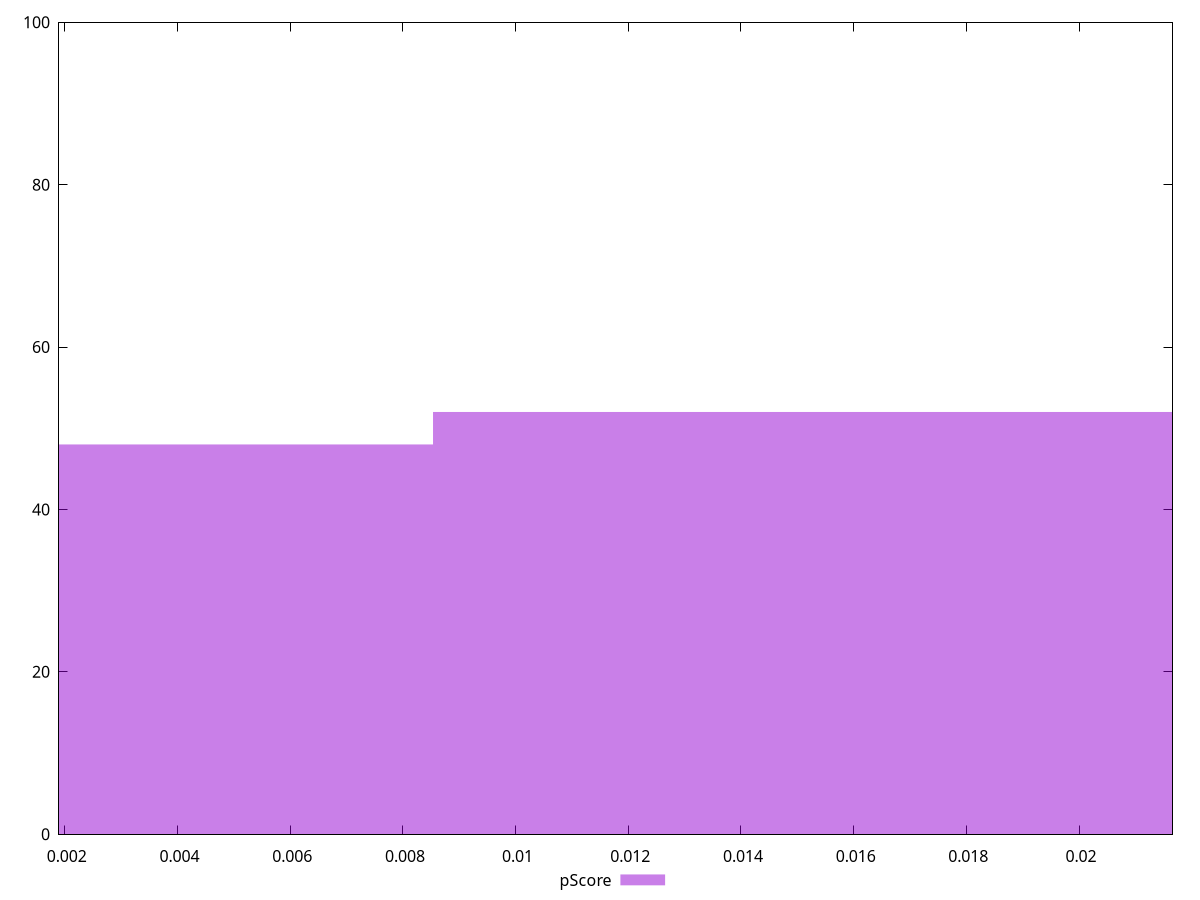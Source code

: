 reset

$pScore <<EOF
0 48
0.017069719669499196 52
EOF

set key outside below
set boxwidth 0.017069719669499196
set xrange [0.0018974147508046824:0.021658121448802692]
set yrange [0:100]
set trange [0:100]
set style fill transparent solid 0.5 noborder
set terminal svg size 640, 490 enhanced background rgb 'white'
set output "report_00018_2021-02-10T15-25-16.877Z/cumulative-layout-shift/samples/pages/pScore/histogram.svg"

plot $pScore title "pScore" with boxes

reset
